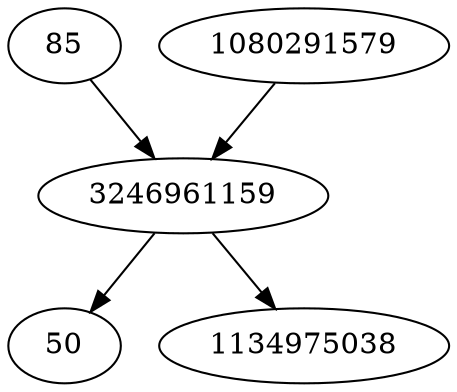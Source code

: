 strict digraph  {
3246961159;
50;
85;
1080291579;
1134975038;
3246961159 -> 50;
3246961159 -> 1134975038;
85 -> 3246961159;
1080291579 -> 3246961159;
}
